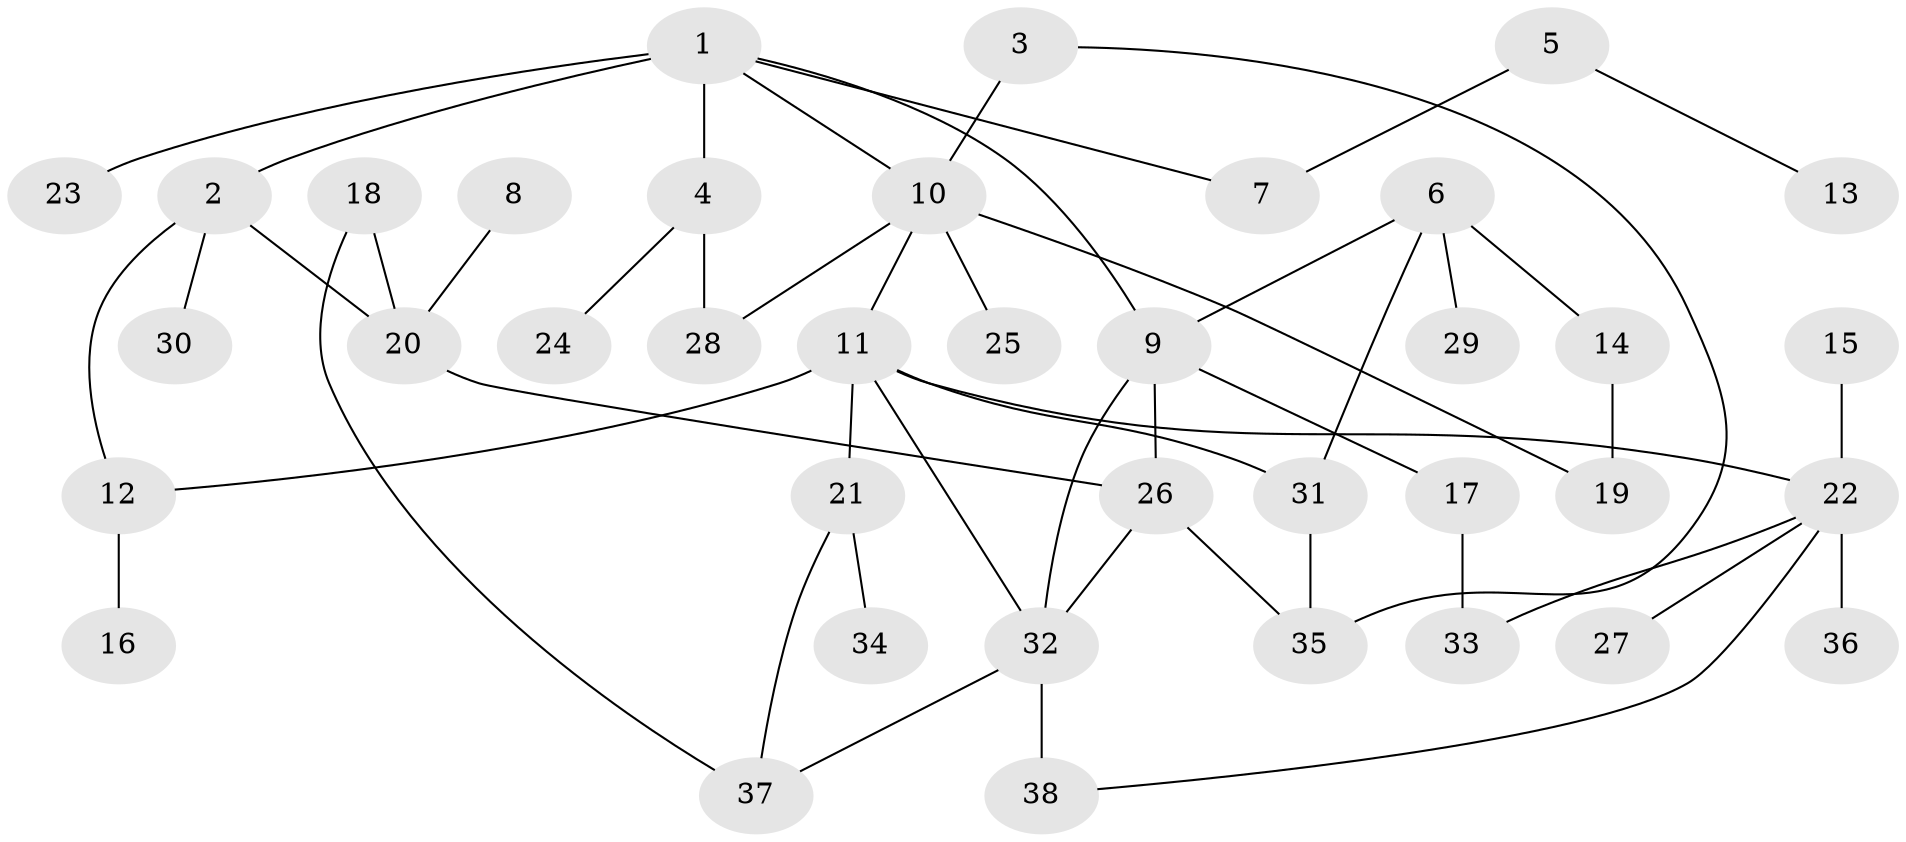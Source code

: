 // original degree distribution, {5: 0.047619047619047616, 3: 0.14285714285714285, 7: 0.015873015873015872, 2: 0.38095238095238093, 4: 0.12698412698412698, 6: 0.015873015873015872, 1: 0.2698412698412698}
// Generated by graph-tools (version 1.1) at 2025/36/03/04/25 23:36:08]
// undirected, 38 vertices, 50 edges
graph export_dot {
  node [color=gray90,style=filled];
  1;
  2;
  3;
  4;
  5;
  6;
  7;
  8;
  9;
  10;
  11;
  12;
  13;
  14;
  15;
  16;
  17;
  18;
  19;
  20;
  21;
  22;
  23;
  24;
  25;
  26;
  27;
  28;
  29;
  30;
  31;
  32;
  33;
  34;
  35;
  36;
  37;
  38;
  1 -- 2 [weight=1.0];
  1 -- 4 [weight=1.0];
  1 -- 7 [weight=1.0];
  1 -- 9 [weight=1.0];
  1 -- 10 [weight=1.0];
  1 -- 23 [weight=1.0];
  2 -- 12 [weight=1.0];
  2 -- 20 [weight=1.0];
  2 -- 30 [weight=1.0];
  3 -- 10 [weight=1.0];
  3 -- 35 [weight=1.0];
  4 -- 24 [weight=1.0];
  4 -- 28 [weight=1.0];
  5 -- 7 [weight=1.0];
  5 -- 13 [weight=1.0];
  6 -- 9 [weight=1.0];
  6 -- 14 [weight=1.0];
  6 -- 29 [weight=1.0];
  6 -- 31 [weight=1.0];
  8 -- 20 [weight=1.0];
  9 -- 17 [weight=1.0];
  9 -- 26 [weight=1.0];
  9 -- 32 [weight=1.0];
  10 -- 11 [weight=1.0];
  10 -- 19 [weight=1.0];
  10 -- 25 [weight=1.0];
  10 -- 28 [weight=1.0];
  11 -- 12 [weight=1.0];
  11 -- 21 [weight=1.0];
  11 -- 22 [weight=1.0];
  11 -- 31 [weight=1.0];
  11 -- 32 [weight=1.0];
  12 -- 16 [weight=1.0];
  14 -- 19 [weight=1.0];
  15 -- 22 [weight=1.0];
  17 -- 33 [weight=1.0];
  18 -- 20 [weight=1.0];
  18 -- 37 [weight=1.0];
  20 -- 26 [weight=1.0];
  21 -- 34 [weight=1.0];
  21 -- 37 [weight=1.0];
  22 -- 27 [weight=1.0];
  22 -- 33 [weight=1.0];
  22 -- 36 [weight=1.0];
  22 -- 38 [weight=1.0];
  26 -- 32 [weight=1.0];
  26 -- 35 [weight=1.0];
  31 -- 35 [weight=1.0];
  32 -- 37 [weight=1.0];
  32 -- 38 [weight=2.0];
}
